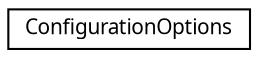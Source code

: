 digraph G
{
  edge [fontname="FreeSans.ttf",fontsize="10",labelfontname="FreeSans.ttf",labelfontsize="10"];
  node [fontname="FreeSans.ttf",fontsize="10",shape=record];
  rankdir=LR;
  Node1 [label="ConfigurationOptions",height=0.2,width=0.4,color="black", fillcolor="white", style="filled",URL="$class_configuration_options.html"];
}
